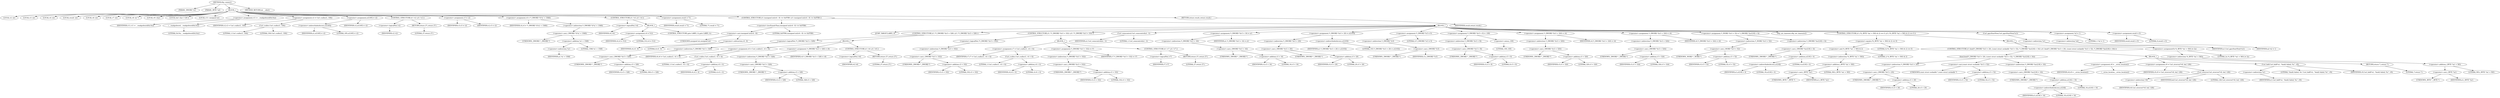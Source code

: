 digraph tftp_connect {  
"1000111" [label = "(METHOD,tftp_connect)" ]
"1000112" [label = "(PARAM,_DWORD *a1)" ]
"1000113" [label = "(PARAM,_BYTE *a2)" ]
"1000114" [label = "(BLOCK,,)" ]
"1000115" [label = "(LOCAL,v2: int)" ]
"1000116" [label = "(LOCAL,v3: int)" ]
"1000117" [label = "(LOCAL,v4: int)" ]
"1000118" [label = "(LOCAL,result: int)" ]
"1000119" [label = "(LOCAL,v6: int)" ]
"1000120" [label = "(LOCAL,v7: int)" ]
"1000121" [label = "(LOCAL,v8: int *)" ]
"1000122" [label = "(LOCAL,v9: char)" ]
"1000123" [label = "(LOCAL,buf: char [ 128 ])" ]
"1000124" [label = "(LOCAL,v11: unsigned int)" ]
"1000125" [label = "(<operator>.assignment,v11 = __readgsdword(0x14u))" ]
"1000126" [label = "(IDENTIFIER,v11,v11 = __readgsdword(0x14u))" ]
"1000127" [label = "(__readgsdword,__readgsdword(0x14u))" ]
"1000128" [label = "(LITERAL,0x14u,__readgsdword(0x14u))" ]
"1000129" [label = "(<operator>.assignment,v2 = Curl_ccalloc(1, 336))" ]
"1000130" [label = "(IDENTIFIER,v2,v2 = Curl_ccalloc(1, 336))" ]
"1000131" [label = "(Curl_ccalloc,Curl_ccalloc(1, 336))" ]
"1000132" [label = "(LITERAL,1,Curl_ccalloc(1, 336))" ]
"1000133" [label = "(LITERAL,336,Curl_ccalloc(1, 336))" ]
"1000134" [label = "(<operator>.assignment,a1[185] = v2)" ]
"1000135" [label = "(<operator>.indirectIndexAccess,a1[185])" ]
"1000136" [label = "(IDENTIFIER,a1,a1[185] = v2)" ]
"1000137" [label = "(LITERAL,185,a1[185] = v2)" ]
"1000138" [label = "(IDENTIFIER,v2,a1[185] = v2)" ]
"1000139" [label = "(CONTROL_STRUCTURE,if ( !v2 ),if ( !v2 ))" ]
"1000140" [label = "(<operator>.logicalNot,!v2)" ]
"1000141" [label = "(IDENTIFIER,v2,!v2)" ]
"1000142" [label = "(RETURN,return 27;,return 27;)" ]
"1000143" [label = "(LITERAL,27,return 27;)" ]
"1000144" [label = "(<operator>.assignment,v3 = v2)" ]
"1000145" [label = "(IDENTIFIER,v3,v3 = v2)" ]
"1000146" [label = "(IDENTIFIER,v2,v3 = v2)" ]
"1000147" [label = "(<operator>.assignment,v4 = *(_DWORD *)(*a1 + 1568))" ]
"1000148" [label = "(IDENTIFIER,v4,v4 = *(_DWORD *)(*a1 + 1568))" ]
"1000149" [label = "(<operator>.indirection,*(_DWORD *)(*a1 + 1568))" ]
"1000150" [label = "(<operator>.cast,(_DWORD *)(*a1 + 1568))" ]
"1000151" [label = "(UNKNOWN,_DWORD *,_DWORD *)" ]
"1000152" [label = "(<operator>.addition,*a1 + 1568)" ]
"1000153" [label = "(<operator>.indirection,*a1)" ]
"1000154" [label = "(IDENTIFIER,a1,*a1 + 1568)" ]
"1000155" [label = "(LITERAL,1568,*a1 + 1568)" ]
"1000156" [label = "(CONTROL_STRUCTURE,if ( !v4 ),if ( !v4 ))" ]
"1000157" [label = "(<operator>.logicalNot,!v4)" ]
"1000158" [label = "(IDENTIFIER,v4,!v4)" ]
"1000159" [label = "(BLOCK,,)" ]
"1000160" [label = "(<operator>.assignment,v4 = 512)" ]
"1000161" [label = "(IDENTIFIER,v4,v4 = 512)" ]
"1000162" [label = "(LITERAL,512,v4 = 512)" ]
"1000163" [label = "(CONTROL_STRUCTURE,goto LABEL_6;,goto LABEL_6;)" ]
"1000164" [label = "(<operator>.assignment,result = 71)" ]
"1000165" [label = "(IDENTIFIER,result,result = 71)" ]
"1000166" [label = "(LITERAL,71,result = 71)" ]
"1000167" [label = "(CONTROL_STRUCTURE,if ( (unsigned int)(v4 - 8) <= 0xFFB0 ),if ( (unsigned int)(v4 - 8) <= 0xFFB0 ))" ]
"1000168" [label = "(<operator>.lessEqualsThan,(unsigned int)(v4 - 8) <= 0xFFB0)" ]
"1000169" [label = "(<operator>.cast,(unsigned int)(v4 - 8))" ]
"1000170" [label = "(UNKNOWN,unsigned int,unsigned int)" ]
"1000171" [label = "(<operator>.subtraction,v4 - 8)" ]
"1000172" [label = "(IDENTIFIER,v4,v4 - 8)" ]
"1000173" [label = "(LITERAL,8,v4 - 8)" ]
"1000174" [label = "(LITERAL,0xFFB0,(unsigned int)(v4 - 8) <= 0xFFB0)" ]
"1000175" [label = "(BLOCK,,)" ]
"1000176" [label = "(JUMP_TARGET,LABEL_6)" ]
"1000177" [label = "(CONTROL_STRUCTURE,if ( !*(_DWORD *)(v3 + 328) ),if ( !*(_DWORD *)(v3 + 328) ))" ]
"1000178" [label = "(<operator>.logicalNot,!*(_DWORD *)(v3 + 328))" ]
"1000179" [label = "(<operator>.indirection,*(_DWORD *)(v3 + 328))" ]
"1000180" [label = "(<operator>.cast,(_DWORD *)(v3 + 328))" ]
"1000181" [label = "(UNKNOWN,_DWORD *,_DWORD *)" ]
"1000182" [label = "(<operator>.addition,v3 + 328)" ]
"1000183" [label = "(IDENTIFIER,v3,v3 + 328)" ]
"1000184" [label = "(LITERAL,328,v3 + 328)" ]
"1000185" [label = "(BLOCK,,)" ]
"1000186" [label = "(<operator>.assignment,v6 = Curl_ccalloc(1, v4 + 4))" ]
"1000187" [label = "(IDENTIFIER,v6,v6 = Curl_ccalloc(1, v4 + 4))" ]
"1000188" [label = "(Curl_ccalloc,Curl_ccalloc(1, v4 + 4))" ]
"1000189" [label = "(LITERAL,1,Curl_ccalloc(1, v4 + 4))" ]
"1000190" [label = "(<operator>.addition,v4 + 4)" ]
"1000191" [label = "(IDENTIFIER,v4,v4 + 4)" ]
"1000192" [label = "(LITERAL,4,v4 + 4)" ]
"1000193" [label = "(<operator>.assignment,*(_DWORD *)(v3 + 328) = v6)" ]
"1000194" [label = "(<operator>.indirection,*(_DWORD *)(v3 + 328))" ]
"1000195" [label = "(<operator>.cast,(_DWORD *)(v3 + 328))" ]
"1000196" [label = "(UNKNOWN,_DWORD *,_DWORD *)" ]
"1000197" [label = "(<operator>.addition,v3 + 328)" ]
"1000198" [label = "(IDENTIFIER,v3,v3 + 328)" ]
"1000199" [label = "(LITERAL,328,v3 + 328)" ]
"1000200" [label = "(IDENTIFIER,v6,*(_DWORD *)(v3 + 328) = v6)" ]
"1000201" [label = "(CONTROL_STRUCTURE,if ( !v6 ),if ( !v6 ))" ]
"1000202" [label = "(<operator>.logicalNot,!v6)" ]
"1000203" [label = "(IDENTIFIER,v6,!v6)" ]
"1000204" [label = "(RETURN,return 27;,return 27;)" ]
"1000205" [label = "(LITERAL,27,return 27;)" ]
"1000206" [label = "(CONTROL_STRUCTURE,if ( !*(_DWORD *)(v3 + 332) ),if ( !*(_DWORD *)(v3 + 332) ))" ]
"1000207" [label = "(<operator>.logicalNot,!*(_DWORD *)(v3 + 332))" ]
"1000208" [label = "(<operator>.indirection,*(_DWORD *)(v3 + 332))" ]
"1000209" [label = "(<operator>.cast,(_DWORD *)(v3 + 332))" ]
"1000210" [label = "(UNKNOWN,_DWORD *,_DWORD *)" ]
"1000211" [label = "(<operator>.addition,v3 + 332)" ]
"1000212" [label = "(IDENTIFIER,v3,v3 + 332)" ]
"1000213" [label = "(LITERAL,332,v3 + 332)" ]
"1000214" [label = "(BLOCK,,)" ]
"1000215" [label = "(<operator>.assignment,v7 = Curl_ccalloc(1, v4 + 4))" ]
"1000216" [label = "(IDENTIFIER,v7,v7 = Curl_ccalloc(1, v4 + 4))" ]
"1000217" [label = "(Curl_ccalloc,Curl_ccalloc(1, v4 + 4))" ]
"1000218" [label = "(LITERAL,1,Curl_ccalloc(1, v4 + 4))" ]
"1000219" [label = "(<operator>.addition,v4 + 4)" ]
"1000220" [label = "(IDENTIFIER,v4,v4 + 4)" ]
"1000221" [label = "(LITERAL,4,v4 + 4)" ]
"1000222" [label = "(<operator>.assignment,*(_DWORD *)(v3 + 332) = v7)" ]
"1000223" [label = "(<operator>.indirection,*(_DWORD *)(v3 + 332))" ]
"1000224" [label = "(<operator>.cast,(_DWORD *)(v3 + 332))" ]
"1000225" [label = "(UNKNOWN,_DWORD *,_DWORD *)" ]
"1000226" [label = "(<operator>.addition,v3 + 332)" ]
"1000227" [label = "(IDENTIFIER,v3,v3 + 332)" ]
"1000228" [label = "(LITERAL,332,v3 + 332)" ]
"1000229" [label = "(IDENTIFIER,v7,*(_DWORD *)(v3 + 332) = v7)" ]
"1000230" [label = "(CONTROL_STRUCTURE,if ( !v7 ),if ( !v7 ))" ]
"1000231" [label = "(<operator>.logicalNot,!v7)" ]
"1000232" [label = "(IDENTIFIER,v7,!v7)" ]
"1000233" [label = "(RETURN,return 27;,return 27;)" ]
"1000234" [label = "(LITERAL,27,return 27;)" ]
"1000235" [label = "(Curl_conncontrol,Curl_conncontrol(a1, 1))" ]
"1000236" [label = "(IDENTIFIER,a1,Curl_conncontrol(a1, 1))" ]
"1000237" [label = "(LITERAL,1,Curl_conncontrol(a1, 1))" ]
"1000238" [label = "(<operator>.assignment,*(_DWORD *)(v3 + 16) = a1)" ]
"1000239" [label = "(<operator>.indirection,*(_DWORD *)(v3 + 16))" ]
"1000240" [label = "(<operator>.cast,(_DWORD *)(v3 + 16))" ]
"1000241" [label = "(UNKNOWN,_DWORD *,_DWORD *)" ]
"1000242" [label = "(<operator>.addition,v3 + 16)" ]
"1000243" [label = "(IDENTIFIER,v3,v3 + 16)" ]
"1000244" [label = "(LITERAL,16,v3 + 16)" ]
"1000245" [label = "(IDENTIFIER,a1,*(_DWORD *)(v3 + 16) = a1)" ]
"1000246" [label = "(<operator>.assignment,*(_DWORD *)(v3 + 20) = a1[103])" ]
"1000247" [label = "(<operator>.indirection,*(_DWORD *)(v3 + 20))" ]
"1000248" [label = "(<operator>.cast,(_DWORD *)(v3 + 20))" ]
"1000249" [label = "(UNKNOWN,_DWORD *,_DWORD *)" ]
"1000250" [label = "(<operator>.addition,v3 + 20)" ]
"1000251" [label = "(IDENTIFIER,v3,v3 + 20)" ]
"1000252" [label = "(LITERAL,20,v3 + 20)" ]
"1000253" [label = "(<operator>.indirectIndexAccess,a1[103])" ]
"1000254" [label = "(IDENTIFIER,a1,*(_DWORD *)(v3 + 20) = a1[103])" ]
"1000255" [label = "(LITERAL,103,*(_DWORD *)(v3 + 20) = a1[103])" ]
"1000256" [label = "(<operator>.assignment,*(_DWORD *)v3 = 0)" ]
"1000257" [label = "(<operator>.indirection,*(_DWORD *)v3)" ]
"1000258" [label = "(<operator>.cast,(_DWORD *)v3)" ]
"1000259" [label = "(UNKNOWN,_DWORD *,_DWORD *)" ]
"1000260" [label = "(IDENTIFIER,v3,(_DWORD *)v3)" ]
"1000261" [label = "(LITERAL,0,*(_DWORD *)v3 = 0)" ]
"1000262" [label = "(<operator>.assignment,*(_DWORD *)(v3 + 8) = -100)" ]
"1000263" [label = "(<operator>.indirection,*(_DWORD *)(v3 + 8))" ]
"1000264" [label = "(<operator>.cast,(_DWORD *)(v3 + 8))" ]
"1000265" [label = "(UNKNOWN,_DWORD *,_DWORD *)" ]
"1000266" [label = "(<operator>.addition,v3 + 8)" ]
"1000267" [label = "(IDENTIFIER,v3,v3 + 8)" ]
"1000268" [label = "(LITERAL,8,v3 + 8)" ]
"1000269" [label = "(<operator>.minus,-100)" ]
"1000270" [label = "(LITERAL,100,-100)" ]
"1000271" [label = "(<operator>.assignment,*(_DWORD *)(v3 + 320) = v4)" ]
"1000272" [label = "(<operator>.indirection,*(_DWORD *)(v3 + 320))" ]
"1000273" [label = "(<operator>.cast,(_DWORD *)(v3 + 320))" ]
"1000274" [label = "(UNKNOWN,_DWORD *,_DWORD *)" ]
"1000275" [label = "(<operator>.addition,v3 + 320)" ]
"1000276" [label = "(IDENTIFIER,v3,v3 + 320)" ]
"1000277" [label = "(LITERAL,320,v3 + 320)" ]
"1000278" [label = "(IDENTIFIER,v4,*(_DWORD *)(v3 + 320) = v4)" ]
"1000279" [label = "(<operator>.assignment,*(_DWORD *)(v3 + 324) = v4)" ]
"1000280" [label = "(<operator>.indirection,*(_DWORD *)(v3 + 324))" ]
"1000281" [label = "(<operator>.cast,(_DWORD *)(v3 + 324))" ]
"1000282" [label = "(UNKNOWN,_DWORD *,_DWORD *)" ]
"1000283" [label = "(<operator>.addition,v3 + 324)" ]
"1000284" [label = "(IDENTIFIER,v3,v3 + 324)" ]
"1000285" [label = "(LITERAL,324,v3 + 324)" ]
"1000286" [label = "(IDENTIFIER,v4,*(_DWORD *)(v3 + 324) = v4)" ]
"1000287" [label = "(<operator>.assignment,*(_WORD *)(v3 + 52) = *(_DWORD *)(a1[18] + 4))" ]
"1000288" [label = "(<operator>.indirection,*(_WORD *)(v3 + 52))" ]
"1000289" [label = "(<operator>.cast,(_WORD *)(v3 + 52))" ]
"1000290" [label = "(UNKNOWN,_WORD *,_WORD *)" ]
"1000291" [label = "(<operator>.addition,v3 + 52)" ]
"1000292" [label = "(IDENTIFIER,v3,v3 + 52)" ]
"1000293" [label = "(LITERAL,52,v3 + 52)" ]
"1000294" [label = "(<operator>.indirection,*(_DWORD *)(a1[18] + 4))" ]
"1000295" [label = "(<operator>.cast,(_DWORD *)(a1[18] + 4))" ]
"1000296" [label = "(UNKNOWN,_DWORD *,_DWORD *)" ]
"1000297" [label = "(<operator>.addition,a1[18] + 4)" ]
"1000298" [label = "(<operator>.indirectIndexAccess,a1[18])" ]
"1000299" [label = "(IDENTIFIER,a1,a1[18] + 4)" ]
"1000300" [label = "(LITERAL,18,a1[18] + 4)" ]
"1000301" [label = "(LITERAL,4,a1[18] + 4)" ]
"1000302" [label = "(tftp_set_timeouts,tftp_set_timeouts())" ]
"1000303" [label = "(CONTROL_STRUCTURE,if ( (*((_BYTE *)a1 + 583) & 2) == 0 ),if ( (*((_BYTE *)a1 + 583) & 2) == 0 ))" ]
"1000304" [label = "(<operator>.equals,(*((_BYTE *)a1 + 583) & 2) == 0)" ]
"1000305" [label = "(<operator>.and,*((_BYTE *)a1 + 583) & 2)" ]
"1000306" [label = "(<operator>.indirection,*((_BYTE *)a1 + 583))" ]
"1000307" [label = "(<operator>.addition,(_BYTE *)a1 + 583)" ]
"1000308" [label = "(<operator>.cast,(_BYTE *)a1)" ]
"1000309" [label = "(UNKNOWN,_BYTE *,_BYTE *)" ]
"1000310" [label = "(IDENTIFIER,a1,(_BYTE *)a1)" ]
"1000311" [label = "(LITERAL,583,(_BYTE *)a1 + 583)" ]
"1000312" [label = "(LITERAL,2,*((_BYTE *)a1 + 583) & 2)" ]
"1000313" [label = "(LITERAL,0,(*((_BYTE *)a1 + 583) & 2) == 0)" ]
"1000314" [label = "(BLOCK,,)" ]
"1000315" [label = "(CONTROL_STRUCTURE,if ( bind(*(_DWORD *)(v3 + 20), (const struct sockaddr *)(v3 + 52), *(_DWORD *)(a1[18] + 16)) ),if ( bind(*(_DWORD *)(v3 + 20), (const struct sockaddr *)(v3 + 52), *(_DWORD *)(a1[18] + 16)) ))" ]
"1000316" [label = "(bind,bind(*(_DWORD *)(v3 + 20), (const struct sockaddr *)(v3 + 52), *(_DWORD *)(a1[18] + 16)))" ]
"1000317" [label = "(<operator>.indirection,*(_DWORD *)(v3 + 20))" ]
"1000318" [label = "(<operator>.cast,(_DWORD *)(v3 + 20))" ]
"1000319" [label = "(UNKNOWN,_DWORD *,_DWORD *)" ]
"1000320" [label = "(<operator>.addition,v3 + 20)" ]
"1000321" [label = "(IDENTIFIER,v3,v3 + 20)" ]
"1000322" [label = "(LITERAL,20,v3 + 20)" ]
"1000323" [label = "(<operator>.cast,(const struct sockaddr *)(v3 + 52))" ]
"1000324" [label = "(UNKNOWN,const struct sockaddr *,const struct sockaddr *)" ]
"1000325" [label = "(<operator>.addition,v3 + 52)" ]
"1000326" [label = "(IDENTIFIER,v3,v3 + 52)" ]
"1000327" [label = "(LITERAL,52,v3 + 52)" ]
"1000328" [label = "(<operator>.indirection,*(_DWORD *)(a1[18] + 16))" ]
"1000329" [label = "(<operator>.cast,(_DWORD *)(a1[18] + 16))" ]
"1000330" [label = "(UNKNOWN,_DWORD *,_DWORD *)" ]
"1000331" [label = "(<operator>.addition,a1[18] + 16)" ]
"1000332" [label = "(<operator>.indirectIndexAccess,a1[18])" ]
"1000333" [label = "(IDENTIFIER,a1,a1[18] + 16)" ]
"1000334" [label = "(LITERAL,18,a1[18] + 16)" ]
"1000335" [label = "(LITERAL,16,a1[18] + 16)" ]
"1000336" [label = "(BLOCK,,)" ]
"1000337" [label = "(<operator>.assignment,v8 = __errno_location())" ]
"1000338" [label = "(IDENTIFIER,v8,v8 = __errno_location())" ]
"1000339" [label = "(__errno_location,__errno_location())" ]
"1000340" [label = "(<operator>.assignment,v9 = Curl_strerror(*v8, buf, 128))" ]
"1000341" [label = "(IDENTIFIER,v9,v9 = Curl_strerror(*v8, buf, 128))" ]
"1000342" [label = "(Curl_strerror,Curl_strerror(*v8, buf, 128))" ]
"1000343" [label = "(<operator>.indirection,*v8)" ]
"1000344" [label = "(IDENTIFIER,v8,Curl_strerror(*v8, buf, 128))" ]
"1000345" [label = "(IDENTIFIER,buf,Curl_strerror(*v8, buf, 128))" ]
"1000346" [label = "(LITERAL,128,Curl_strerror(*v8, buf, 128))" ]
"1000347" [label = "(Curl_failf,Curl_failf(*a1, \"bind() failed; %s\", v9))" ]
"1000348" [label = "(<operator>.indirection,*a1)" ]
"1000349" [label = "(IDENTIFIER,a1,Curl_failf(*a1, \"bind() failed; %s\", v9))" ]
"1000350" [label = "(LITERAL,\"bind() failed; %s\",Curl_failf(*a1, \"bind() failed; %s\", v9))" ]
"1000351" [label = "(IDENTIFIER,v9,Curl_failf(*a1, \"bind() failed; %s\", v9))" ]
"1000352" [label = "(RETURN,return 7;,return 7;)" ]
"1000353" [label = "(LITERAL,7,return 7;)" ]
"1000354" [label = "(<operators>.assignmentOr,*((_BYTE *)a1 + 583) |= 2u)" ]
"1000355" [label = "(<operator>.indirection,*((_BYTE *)a1 + 583))" ]
"1000356" [label = "(<operator>.addition,(_BYTE *)a1 + 583)" ]
"1000357" [label = "(<operator>.cast,(_BYTE *)a1)" ]
"1000358" [label = "(UNKNOWN,_BYTE *,_BYTE *)" ]
"1000359" [label = "(IDENTIFIER,a1,(_BYTE *)a1)" ]
"1000360" [label = "(LITERAL,583,(_BYTE *)a1 + 583)" ]
"1000361" [label = "(LITERAL,2u,*((_BYTE *)a1 + 583) |= 2u)" ]
"1000362" [label = "(Curl_pgrsStartNow,Curl_pgrsStartNow(*a1))" ]
"1000363" [label = "(<operator>.indirection,*a1)" ]
"1000364" [label = "(IDENTIFIER,a1,Curl_pgrsStartNow(*a1))" ]
"1000365" [label = "(<operator>.assignment,*a2 = 1)" ]
"1000366" [label = "(<operator>.indirection,*a2)" ]
"1000367" [label = "(IDENTIFIER,a2,*a2 = 1)" ]
"1000368" [label = "(LITERAL,1,*a2 = 1)" ]
"1000369" [label = "(<operator>.assignment,result = 0)" ]
"1000370" [label = "(IDENTIFIER,result,result = 0)" ]
"1000371" [label = "(LITERAL,0,result = 0)" ]
"1000372" [label = "(RETURN,return result;,return result;)" ]
"1000373" [label = "(IDENTIFIER,result,return result;)" ]
"1000374" [label = "(METHOD_RETURN,int __cdecl)" ]
  "1000111" -> "1000112" 
  "1000111" -> "1000113" 
  "1000111" -> "1000114" 
  "1000111" -> "1000374" 
  "1000114" -> "1000115" 
  "1000114" -> "1000116" 
  "1000114" -> "1000117" 
  "1000114" -> "1000118" 
  "1000114" -> "1000119" 
  "1000114" -> "1000120" 
  "1000114" -> "1000121" 
  "1000114" -> "1000122" 
  "1000114" -> "1000123" 
  "1000114" -> "1000124" 
  "1000114" -> "1000125" 
  "1000114" -> "1000129" 
  "1000114" -> "1000134" 
  "1000114" -> "1000139" 
  "1000114" -> "1000144" 
  "1000114" -> "1000147" 
  "1000114" -> "1000156" 
  "1000114" -> "1000164" 
  "1000114" -> "1000167" 
  "1000114" -> "1000372" 
  "1000125" -> "1000126" 
  "1000125" -> "1000127" 
  "1000127" -> "1000128" 
  "1000129" -> "1000130" 
  "1000129" -> "1000131" 
  "1000131" -> "1000132" 
  "1000131" -> "1000133" 
  "1000134" -> "1000135" 
  "1000134" -> "1000138" 
  "1000135" -> "1000136" 
  "1000135" -> "1000137" 
  "1000139" -> "1000140" 
  "1000139" -> "1000142" 
  "1000140" -> "1000141" 
  "1000142" -> "1000143" 
  "1000144" -> "1000145" 
  "1000144" -> "1000146" 
  "1000147" -> "1000148" 
  "1000147" -> "1000149" 
  "1000149" -> "1000150" 
  "1000150" -> "1000151" 
  "1000150" -> "1000152" 
  "1000152" -> "1000153" 
  "1000152" -> "1000155" 
  "1000153" -> "1000154" 
  "1000156" -> "1000157" 
  "1000156" -> "1000159" 
  "1000157" -> "1000158" 
  "1000159" -> "1000160" 
  "1000159" -> "1000163" 
  "1000160" -> "1000161" 
  "1000160" -> "1000162" 
  "1000164" -> "1000165" 
  "1000164" -> "1000166" 
  "1000167" -> "1000168" 
  "1000167" -> "1000175" 
  "1000168" -> "1000169" 
  "1000168" -> "1000174" 
  "1000169" -> "1000170" 
  "1000169" -> "1000171" 
  "1000171" -> "1000172" 
  "1000171" -> "1000173" 
  "1000175" -> "1000176" 
  "1000175" -> "1000177" 
  "1000175" -> "1000206" 
  "1000175" -> "1000235" 
  "1000175" -> "1000238" 
  "1000175" -> "1000246" 
  "1000175" -> "1000256" 
  "1000175" -> "1000262" 
  "1000175" -> "1000271" 
  "1000175" -> "1000279" 
  "1000175" -> "1000287" 
  "1000175" -> "1000302" 
  "1000175" -> "1000303" 
  "1000175" -> "1000362" 
  "1000175" -> "1000365" 
  "1000175" -> "1000369" 
  "1000177" -> "1000178" 
  "1000177" -> "1000185" 
  "1000178" -> "1000179" 
  "1000179" -> "1000180" 
  "1000180" -> "1000181" 
  "1000180" -> "1000182" 
  "1000182" -> "1000183" 
  "1000182" -> "1000184" 
  "1000185" -> "1000186" 
  "1000185" -> "1000193" 
  "1000185" -> "1000201" 
  "1000186" -> "1000187" 
  "1000186" -> "1000188" 
  "1000188" -> "1000189" 
  "1000188" -> "1000190" 
  "1000190" -> "1000191" 
  "1000190" -> "1000192" 
  "1000193" -> "1000194" 
  "1000193" -> "1000200" 
  "1000194" -> "1000195" 
  "1000195" -> "1000196" 
  "1000195" -> "1000197" 
  "1000197" -> "1000198" 
  "1000197" -> "1000199" 
  "1000201" -> "1000202" 
  "1000201" -> "1000204" 
  "1000202" -> "1000203" 
  "1000204" -> "1000205" 
  "1000206" -> "1000207" 
  "1000206" -> "1000214" 
  "1000207" -> "1000208" 
  "1000208" -> "1000209" 
  "1000209" -> "1000210" 
  "1000209" -> "1000211" 
  "1000211" -> "1000212" 
  "1000211" -> "1000213" 
  "1000214" -> "1000215" 
  "1000214" -> "1000222" 
  "1000214" -> "1000230" 
  "1000215" -> "1000216" 
  "1000215" -> "1000217" 
  "1000217" -> "1000218" 
  "1000217" -> "1000219" 
  "1000219" -> "1000220" 
  "1000219" -> "1000221" 
  "1000222" -> "1000223" 
  "1000222" -> "1000229" 
  "1000223" -> "1000224" 
  "1000224" -> "1000225" 
  "1000224" -> "1000226" 
  "1000226" -> "1000227" 
  "1000226" -> "1000228" 
  "1000230" -> "1000231" 
  "1000230" -> "1000233" 
  "1000231" -> "1000232" 
  "1000233" -> "1000234" 
  "1000235" -> "1000236" 
  "1000235" -> "1000237" 
  "1000238" -> "1000239" 
  "1000238" -> "1000245" 
  "1000239" -> "1000240" 
  "1000240" -> "1000241" 
  "1000240" -> "1000242" 
  "1000242" -> "1000243" 
  "1000242" -> "1000244" 
  "1000246" -> "1000247" 
  "1000246" -> "1000253" 
  "1000247" -> "1000248" 
  "1000248" -> "1000249" 
  "1000248" -> "1000250" 
  "1000250" -> "1000251" 
  "1000250" -> "1000252" 
  "1000253" -> "1000254" 
  "1000253" -> "1000255" 
  "1000256" -> "1000257" 
  "1000256" -> "1000261" 
  "1000257" -> "1000258" 
  "1000258" -> "1000259" 
  "1000258" -> "1000260" 
  "1000262" -> "1000263" 
  "1000262" -> "1000269" 
  "1000263" -> "1000264" 
  "1000264" -> "1000265" 
  "1000264" -> "1000266" 
  "1000266" -> "1000267" 
  "1000266" -> "1000268" 
  "1000269" -> "1000270" 
  "1000271" -> "1000272" 
  "1000271" -> "1000278" 
  "1000272" -> "1000273" 
  "1000273" -> "1000274" 
  "1000273" -> "1000275" 
  "1000275" -> "1000276" 
  "1000275" -> "1000277" 
  "1000279" -> "1000280" 
  "1000279" -> "1000286" 
  "1000280" -> "1000281" 
  "1000281" -> "1000282" 
  "1000281" -> "1000283" 
  "1000283" -> "1000284" 
  "1000283" -> "1000285" 
  "1000287" -> "1000288" 
  "1000287" -> "1000294" 
  "1000288" -> "1000289" 
  "1000289" -> "1000290" 
  "1000289" -> "1000291" 
  "1000291" -> "1000292" 
  "1000291" -> "1000293" 
  "1000294" -> "1000295" 
  "1000295" -> "1000296" 
  "1000295" -> "1000297" 
  "1000297" -> "1000298" 
  "1000297" -> "1000301" 
  "1000298" -> "1000299" 
  "1000298" -> "1000300" 
  "1000303" -> "1000304" 
  "1000303" -> "1000314" 
  "1000304" -> "1000305" 
  "1000304" -> "1000313" 
  "1000305" -> "1000306" 
  "1000305" -> "1000312" 
  "1000306" -> "1000307" 
  "1000307" -> "1000308" 
  "1000307" -> "1000311" 
  "1000308" -> "1000309" 
  "1000308" -> "1000310" 
  "1000314" -> "1000315" 
  "1000314" -> "1000354" 
  "1000315" -> "1000316" 
  "1000315" -> "1000336" 
  "1000316" -> "1000317" 
  "1000316" -> "1000323" 
  "1000316" -> "1000328" 
  "1000317" -> "1000318" 
  "1000318" -> "1000319" 
  "1000318" -> "1000320" 
  "1000320" -> "1000321" 
  "1000320" -> "1000322" 
  "1000323" -> "1000324" 
  "1000323" -> "1000325" 
  "1000325" -> "1000326" 
  "1000325" -> "1000327" 
  "1000328" -> "1000329" 
  "1000329" -> "1000330" 
  "1000329" -> "1000331" 
  "1000331" -> "1000332" 
  "1000331" -> "1000335" 
  "1000332" -> "1000333" 
  "1000332" -> "1000334" 
  "1000336" -> "1000337" 
  "1000336" -> "1000340" 
  "1000336" -> "1000347" 
  "1000336" -> "1000352" 
  "1000337" -> "1000338" 
  "1000337" -> "1000339" 
  "1000340" -> "1000341" 
  "1000340" -> "1000342" 
  "1000342" -> "1000343" 
  "1000342" -> "1000345" 
  "1000342" -> "1000346" 
  "1000343" -> "1000344" 
  "1000347" -> "1000348" 
  "1000347" -> "1000350" 
  "1000347" -> "1000351" 
  "1000348" -> "1000349" 
  "1000352" -> "1000353" 
  "1000354" -> "1000355" 
  "1000354" -> "1000361" 
  "1000355" -> "1000356" 
  "1000356" -> "1000357" 
  "1000356" -> "1000360" 
  "1000357" -> "1000358" 
  "1000357" -> "1000359" 
  "1000362" -> "1000363" 
  "1000363" -> "1000364" 
  "1000365" -> "1000366" 
  "1000365" -> "1000368" 
  "1000366" -> "1000367" 
  "1000369" -> "1000370" 
  "1000369" -> "1000371" 
  "1000372" -> "1000373" 
}
